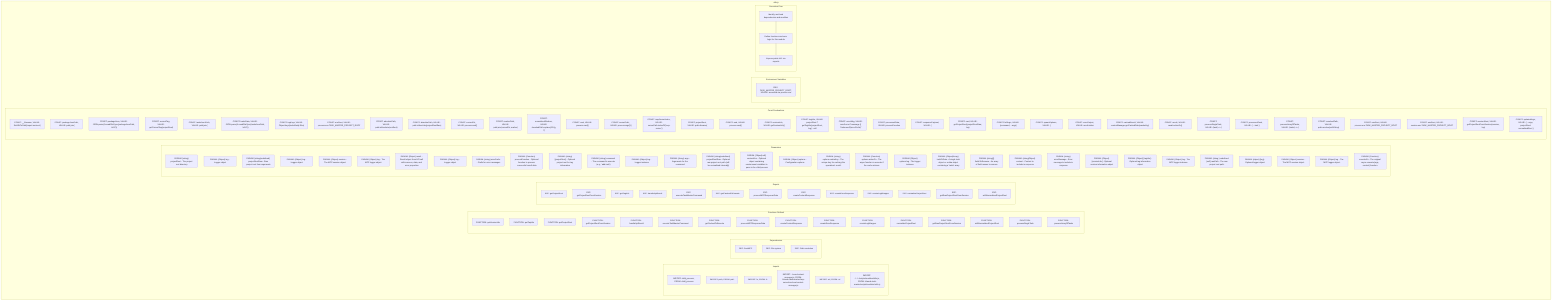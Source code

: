 flowchart TB
    subgraph Imports["Imports"]
        I1["IMPORT: child_process, FROM: child_process"]
        I2["IMPORT: path, FROM: path"]
        I3["IMPORT: fs, FROM: fs"]
        I4["IMPORT: ../core/context-manager.js, FROM: /claude-task-master/mcp-server/src/core/context-manager.js"]
        I5["IMPORT: url, FROM: url"]
        I6["IMPORT: ../../../scripts/modules/utils.js, FROM: /claude-task-master/scripts/modules/utils.js"]
    end
    subgraph Dependencies["Dependencies"]
        D1["DEP: FastMCP"]
        D2["DEP: File system"]
        D3["DEP: Path resolution"]
    end
    subgraph FunctionsDefined["Functions Defined"]
        FU1["FUNCTION: getVersionInfo"]
        FU2["FUNCTION: getTagInfo"]
        FU3["FUNCTION: getProjectRoot"]
        FU4["FUNCTION: getProjectRootFromSession"]
        FU5["FUNCTION: handleApiResult"]
        FU6["FUNCTION: executeTaskMasterCommand"]
        FU7["FUNCTION: getCachedOrExecute"]
        FU8["FUNCTION: processMCPResponseData"]
        FU9["FUNCTION: createContentResponse"]
        FU10["FUNCTION: createErrorResponse"]
        FU11["FUNCTION: createLogWrapper"]
        FU12["FUNCTION: normalizeProjectRoot"]
        FU13["FUNCTION: getRawProjectRootFromSession"]
        FU14["FUNCTION: withNormalizedProjectRoot"]
        FU15["FUNCTION: processSingleTask"]
        FU16["FUNCTION: processArrayOfTasks"]
    end
    subgraph Exports["Exports"]
        E1["EXP: getProjectRoot"]
        E2["EXP: getProjectRootFromSession"]
        E3["EXP: getTagInfo"]
        E4["EXP: handleApiResult"]
        E5["EXP: executeTaskMasterCommand"]
        E6["EXP: getCachedOrExecute"]
        E7["EXP: processMCPResponseData"]
        E8["EXP: createContentResponse"]
        E9["EXP: createErrorResponse"]
        E10["EXP: createLogWrapper"]
        E11["EXP: normalizeProjectRoot"]
        E12["EXP: getRawProjectRootFromSession"]
        E13["EXP: withNormalizedProjectRoot"]
    end
    subgraph Parameters["Parameters"]
        P1["PARAM: {string} projectRoot - The project root directory"]
        P2["PARAM: {Object} log - Logger object"]
        P3["PARAM: {string|undefined} projectRootRaw - Raw project root from arguments"]
        P4["PARAM: {Object} log - Logger object"]
        P5["PARAM: {Object} session - The MCP session object."]
        P6["PARAM: {Object} log - The MCP logger object."]
        P7["PARAM: {Object} result - Result object from API call with success, data, and error properties"]
        P8["PARAM: {Object} log - Logger object"]
        P9["PARAM: {string} errorPrefix - Prefix for error messages"]
        P10["PARAM: {Function} processFunction - Optional function to process successful result data"]
        P11["PARAM: {string} [projectRoot] - Optional project root for tag information"]
        P12["PARAM: {string} command - The command to execute (e.g., 'add-task')"]
        P13["PARAM: {Object} log - Logger instance"]
        P14["PARAM: {Array} args - Arguments for the command"]
        P15["PARAM: {string|undefined} projectRootRaw - Optional raw project root path (will be normalized internally)"]
        P16["PARAM: {Object|null} customEnv - Optional object containing environment variables to pass to the child process"]
        P17["PARAM: {Object} options - Configuration options."]
        P18["PARAM: {string} options.cacheKey - The unique key for caching this operation's result."]
        P19["PARAM: {Function} options.actionFn - The async function to execute if the cache misses."]
        P20["PARAM: {Object} options.log - The logger instance."]
        P21["PARAM: {Object|Array} taskOrData - A single task object or a data object containing a 'tasks' array."]
        P22["PARAM: {string[]} fieldsToRemove - An array of field names to remove."]
        P23["PARAM: {string|Object} content - Content to include in response"]
        P24["PARAM: {string} errorMessage - Error message to include in response"]
        P25["PARAM: {Object} [versionInfo] - Optional version information object"]
        P26["PARAM: {Object} [tagInfo] - Optional tag information object"]
        P27["PARAM: {Object} log - The MCP logger instance."]
        P28["PARAM: {string | undefined | null} rawPath - The raw project root path."]
        P29["PARAM: {object} [log] - Optional logger object."]
        P30["PARAM: {Object} session - The MCP session object."]
        P31["PARAM: {Object} log - The MCP logger object."]
        P32["PARAM: {Function} executeFn - The original async execute(args, context) function."]
    end
    subgraph Constants["Const Declarations"]
        C1["CONST: __filename, VALUE: fileURLToPath(import.meta.url)"]
        C2["CONST: packageJsonPath, VALUE: path.join("]
        C3["CONST: packageJson, VALUE: JSON.parse(fs.readFileSync(packageJsonPath, 'utf-8'))"]
        C4["CONST: currentTag, VALUE: getCurrentTag(projectRoot)"]
        C5["CONST: tasksJsonPath, VALUE: path.join("]
        C6["CONST: tasksData, VALUE: JSON.parse(fs.readFileSync(tasksJsonPath, 'utf-8'))"]
        C7["CONST: tagKeys, VALUE: Object.keys(tasksData).filter("]
        C8["CONST: envRoot, VALUE: process.env.TASK_MASTER_PROJECT_ROOT"]
        C9["CONST: absolutePath, VALUE: path.isAbsolute(envRoot)"]
        C10["CONST: absolutePath, VALUE: path.isAbsolute(projectRootRaw)"]
        C11["CONST: currentDir, VALUE: process.cwd()"]
        C12["CONST: markerPath, VALUE: path.join(currentDir, marker)"]
        C13["CONST: normalizedSlashes, VALUE: decodedPath.replace(/\\\\/g, '/')"]
        C14["CONST: cwd, VALUE: process.cwd()"]
        C15["CONST: serverPath, VALUE: process.argv[1]"]
        C16["CONST: mcpServerIndex, VALUE: serverPath.indexOf('mcp-server')"]
        C17["CONST: projectRoot, VALUE: path.dirname("]
        C18["CONST: cwd, VALUE: process.cwd()"]
        C19["CONST: versionInfo, VALUE: getVersionInfo()"]
        C20["CONST: tagInfo, VALUE: projectRoot ? getTagInfo(projectRoot, log) : null"]
        C21["CONST: errorMsg, VALUE: result.error?.message || `Unknown ${errorPrefix}`"]
        C22["CONST: processedData, VALUE: processFunction"]
        C23["CONST: responsePayload, VALUE: {"]
        C24["CONST: cwd, VALUE: getProjectRoot(projectRootRaw, log)"]
        C25["CONST: fullArgs, VALUE: [command, ...args]"]
        C26["CONST: spawnOptions, VALUE: {"]
        C27["CONST: errorOutput, VALUE: result.stderr"]
        C28["CONST: cachedResult, VALUE: contextManager.getCachedData(cacheKey)"]
        C29["CONST: result, VALUE: await actionFn()"]
        C30["CONST: processSingleTask, VALUE: (task) => {"]
        C31["CONST: processedTask, VALUE: { ...task }"]
        C32["CONST: processArrayOfTasks, VALUE: (tasks) => {"]
        C33["CONST: resolvedPath, VALUE: path.resolve(pathString)"]
        C34["CONST: envRoot, VALUE: process.env.TASK_MASTER_PROJECT_ROOT"]
        C35["CONST: envRoot, VALUE: session.env.TASK_MASTER_PROJECT_ROOT"]
        C36["CONST: sessionRoot, VALUE: getProjectRootFromSession(session, log)"]
        C37["CONST: updatedArgs, VALUE: { ...args, projectRoot: normalizedRoot }"]
    end
    subgraph EnvironmentVariables["Environment Variables"]
        ENV1["ENV: TASK_MASTER_PROJECT_ROOT, USAGE: accessed via process.env"]
    end
    subgraph ExecutionFlow["Execution Flow"]
        FL1["Identify and load dependencies and modules"]
        FL2["Define functions and core logic for this module"]
        FL3["Expose public API via exports"]
    end
    subgraph FileName["utils.js"]
        Imports
        Dependencies
        FunctionsDefined
        Exports
        Parameters
        Constants
        EnvironmentVariables
        ExecutionFlow
    end
    FL1 --> FL2
    FL2 --> FL3